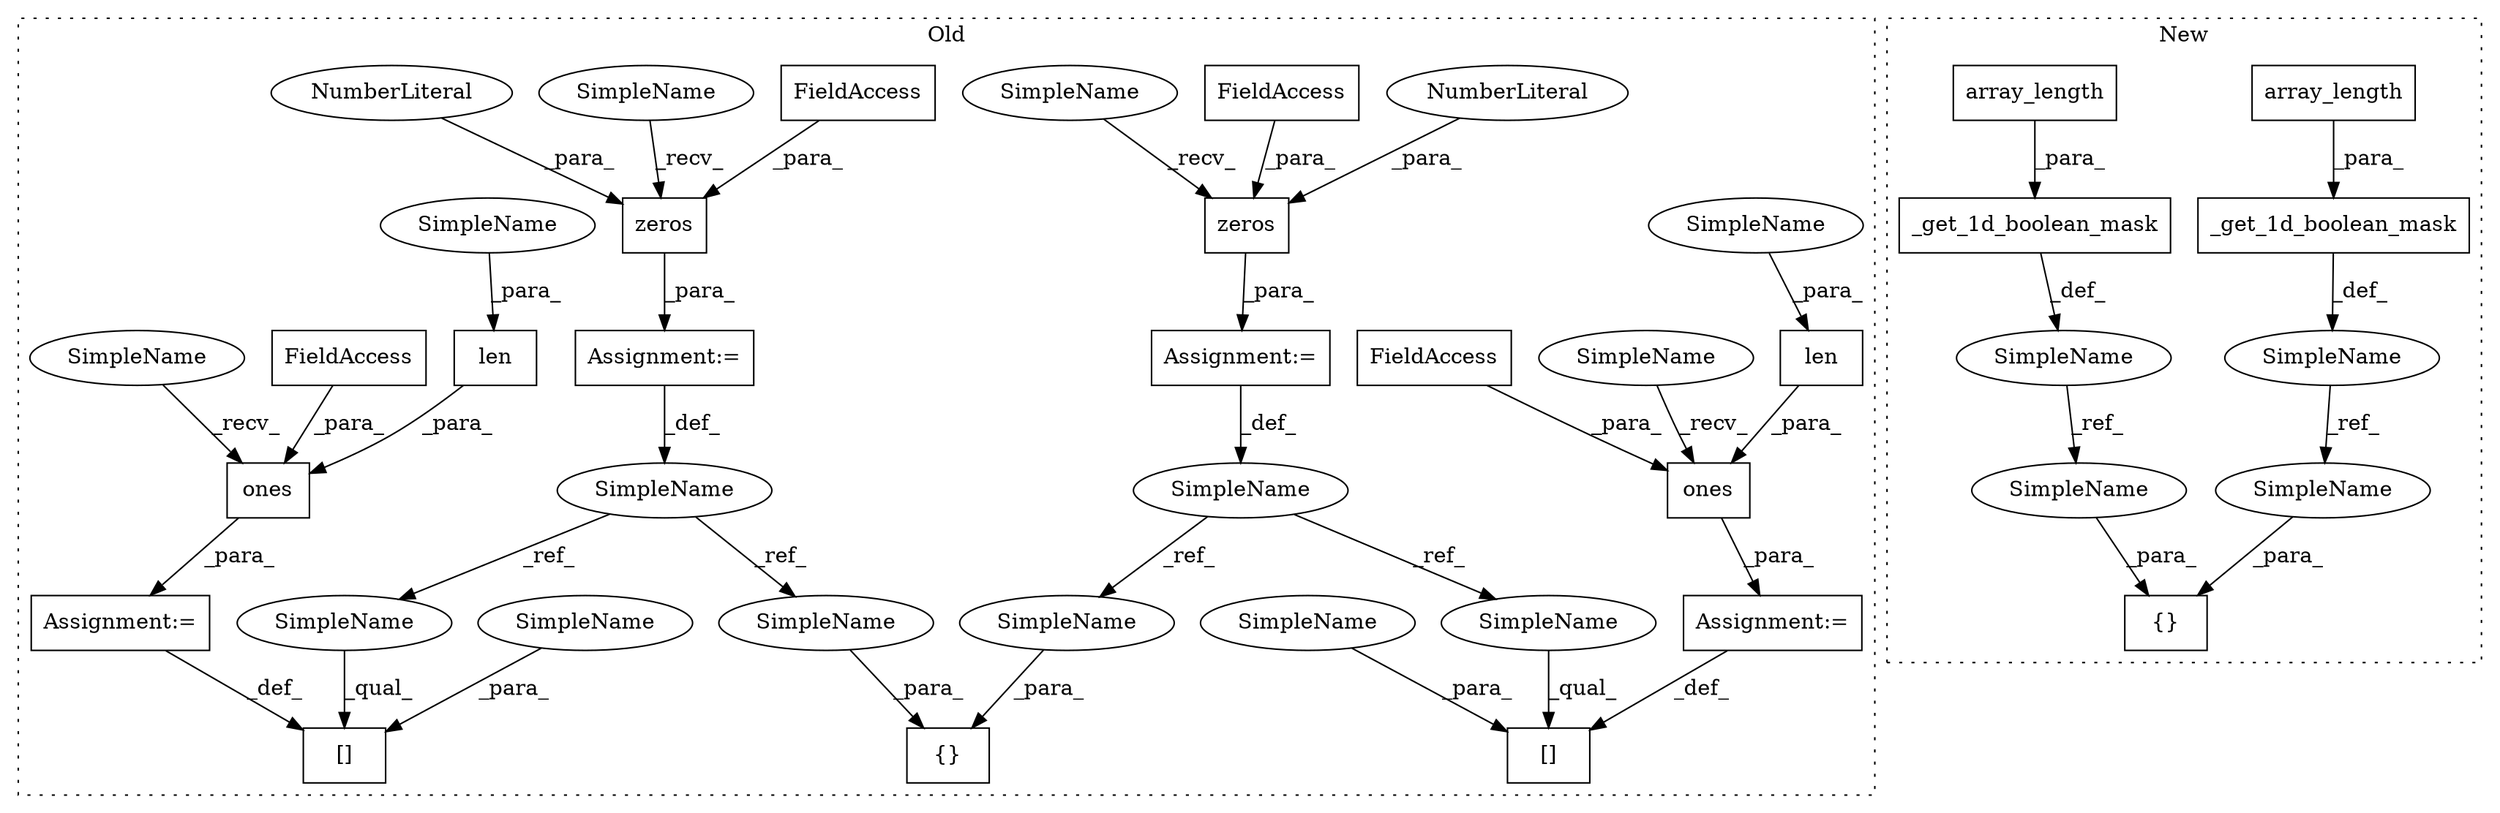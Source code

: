 digraph G {
subgraph cluster0 {
1 [label="[]" a="2" s="7239,7262" l="16,1" shape="box"];
4 [label="Assignment:=" a="7" s="7180" l="1" shape="box"];
5 [label="len" a="32" s="7275,7286" l="4,1" shape="box"];
6 [label="{}" a="4" s="7406,7435" l="1,1" shape="box"];
7 [label="SimpleName" a="42" s="7041" l="12" shape="ellipse"];
8 [label="[]" a="2" s="7108,7128" l="13,1" shape="box"];
9 [label="len" a="32" s="7141,7152" l="4,1" shape="box"];
11 [label="ones" a="32" s="7136,7158" l="5,1" shape="box"];
12 [label="FieldAccess" a="22" s="7154" l="4" shape="box"];
13 [label="ones" a="32" s="7270,7292" l="5,1" shape="box"];
14 [label="FieldAccess" a="22" s="7288" l="4" shape="box"];
17 [label="SimpleName" a="42" s="7165" l="15" shape="ellipse"];
19 [label="Assignment:=" a="7" s="7053" l="1" shape="box"];
20 [label="Assignment:=" a="7" s="7263" l="1" shape="box"];
21 [label="Assignment:=" a="7" s="7129" l="1" shape="box"];
22 [label="zeros" a="32" s="7060,7073" l="6,1" shape="box"];
23 [label="NumberLiteral" a="34" s="7066" l="2" shape="ellipse"];
24 [label="FieldAccess" a="22" s="7069" l="4" shape="box"];
25 [label="zeros" a="32" s="7187,7200" l="6,1" shape="box"];
26 [label="NumberLiteral" a="34" s="7193" l="2" shape="ellipse"];
27 [label="FieldAccess" a="22" s="7196" l="4" shape="box"];
29 [label="SimpleName" a="42" s="7420" l="15" shape="ellipse"];
30 [label="SimpleName" a="42" s="7239" l="15" shape="ellipse"];
31 [label="SimpleName" a="42" s="7145" l="7" shape="ellipse"];
32 [label="SimpleName" a="42" s="7121" l="7" shape="ellipse"];
33 [label="SimpleName" a="42" s="7130" l="5" shape="ellipse"];
34 [label="SimpleName" a="42" s="7181" l="5" shape="ellipse"];
35 [label="SimpleName" a="42" s="7054" l="5" shape="ellipse"];
36 [label="SimpleName" a="42" s="7264" l="5" shape="ellipse"];
38 [label="SimpleName" a="42" s="7108" l="12" shape="ellipse"];
39 [label="SimpleName" a="42" s="7407" l="12" shape="ellipse"];
40 [label="SimpleName" a="42" s="7255" l="7" shape="ellipse"];
41 [label="SimpleName" a="42" s="7279" l="7" shape="ellipse"];
label = "Old";
style="dotted";
}
subgraph cluster1 {
2 [label="array_length" a="32" s="7196" l="14" shape="box"];
3 [label="{}" a="4" s="7349,7386" l="1,1" shape="box"];
10 [label="SimpleName" a="42" s="7053" l="16" shape="ellipse"];
15 [label="_get_1d_boolean_mask" a="32" s="7161,7229" l="21,1" shape="box"];
16 [label="array_length" a="32" s="7105" l="14" shape="box"];
18 [label="_get_1d_boolean_mask" a="32" s="7070,7134" l="21,1" shape="box"];
28 [label="SimpleName" a="42" s="7141" l="19" shape="ellipse"];
37 [label="SimpleName" a="42" s="7350" l="16" shape="ellipse"];
42 [label="SimpleName" a="42" s="7367" l="19" shape="ellipse"];
label = "New";
style="dotted";
}
2 -> 15 [label="_para_"];
4 -> 17 [label="_def_"];
5 -> 13 [label="_para_"];
7 -> 38 [label="_ref_"];
7 -> 39 [label="_ref_"];
9 -> 11 [label="_para_"];
10 -> 37 [label="_ref_"];
11 -> 21 [label="_para_"];
12 -> 11 [label="_para_"];
13 -> 20 [label="_para_"];
14 -> 13 [label="_para_"];
15 -> 28 [label="_def_"];
16 -> 18 [label="_para_"];
17 -> 29 [label="_ref_"];
17 -> 30 [label="_ref_"];
18 -> 10 [label="_def_"];
19 -> 7 [label="_def_"];
20 -> 1 [label="_def_"];
21 -> 8 [label="_def_"];
22 -> 19 [label="_para_"];
23 -> 22 [label="_para_"];
24 -> 22 [label="_para_"];
25 -> 4 [label="_para_"];
26 -> 25 [label="_para_"];
27 -> 25 [label="_para_"];
28 -> 42 [label="_ref_"];
29 -> 6 [label="_para_"];
30 -> 1 [label="_qual_"];
31 -> 9 [label="_para_"];
32 -> 8 [label="_para_"];
33 -> 11 [label="_recv_"];
34 -> 25 [label="_recv_"];
35 -> 22 [label="_recv_"];
36 -> 13 [label="_recv_"];
37 -> 3 [label="_para_"];
38 -> 8 [label="_qual_"];
39 -> 6 [label="_para_"];
40 -> 1 [label="_para_"];
41 -> 5 [label="_para_"];
42 -> 3 [label="_para_"];
}